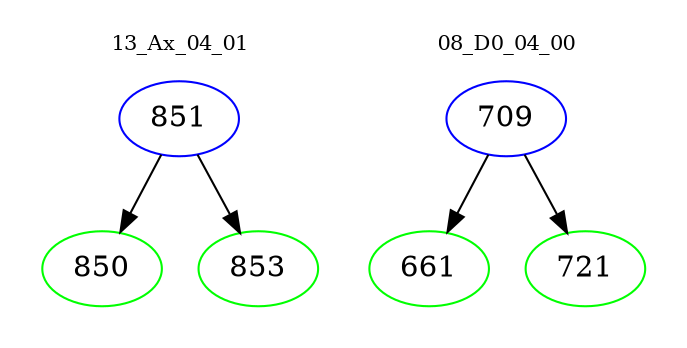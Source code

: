digraph{
subgraph cluster_0 {
color = white
label = "13_Ax_04_01";
fontsize=10;
T0_851 [label="851", color="blue"]
T0_851 -> T0_850 [color="black"]
T0_850 [label="850", color="green"]
T0_851 -> T0_853 [color="black"]
T0_853 [label="853", color="green"]
}
subgraph cluster_1 {
color = white
label = "08_D0_04_00";
fontsize=10;
T1_709 [label="709", color="blue"]
T1_709 -> T1_661 [color="black"]
T1_661 [label="661", color="green"]
T1_709 -> T1_721 [color="black"]
T1_721 [label="721", color="green"]
}
}
